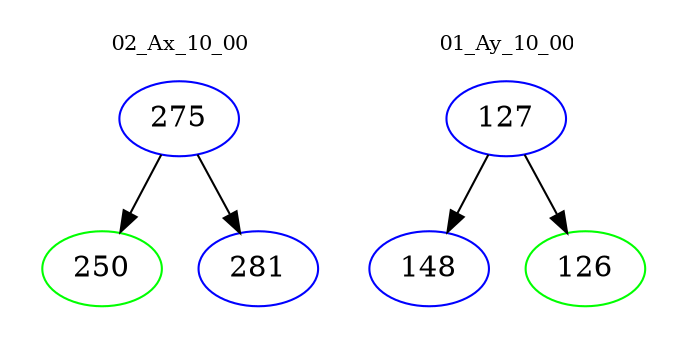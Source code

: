 digraph{
subgraph cluster_0 {
color = white
label = "02_Ax_10_00";
fontsize=10;
T0_275 [label="275", color="blue"]
T0_275 -> T0_250 [color="black"]
T0_250 [label="250", color="green"]
T0_275 -> T0_281 [color="black"]
T0_281 [label="281", color="blue"]
}
subgraph cluster_1 {
color = white
label = "01_Ay_10_00";
fontsize=10;
T1_127 [label="127", color="blue"]
T1_127 -> T1_148 [color="black"]
T1_148 [label="148", color="blue"]
T1_127 -> T1_126 [color="black"]
T1_126 [label="126", color="green"]
}
}
